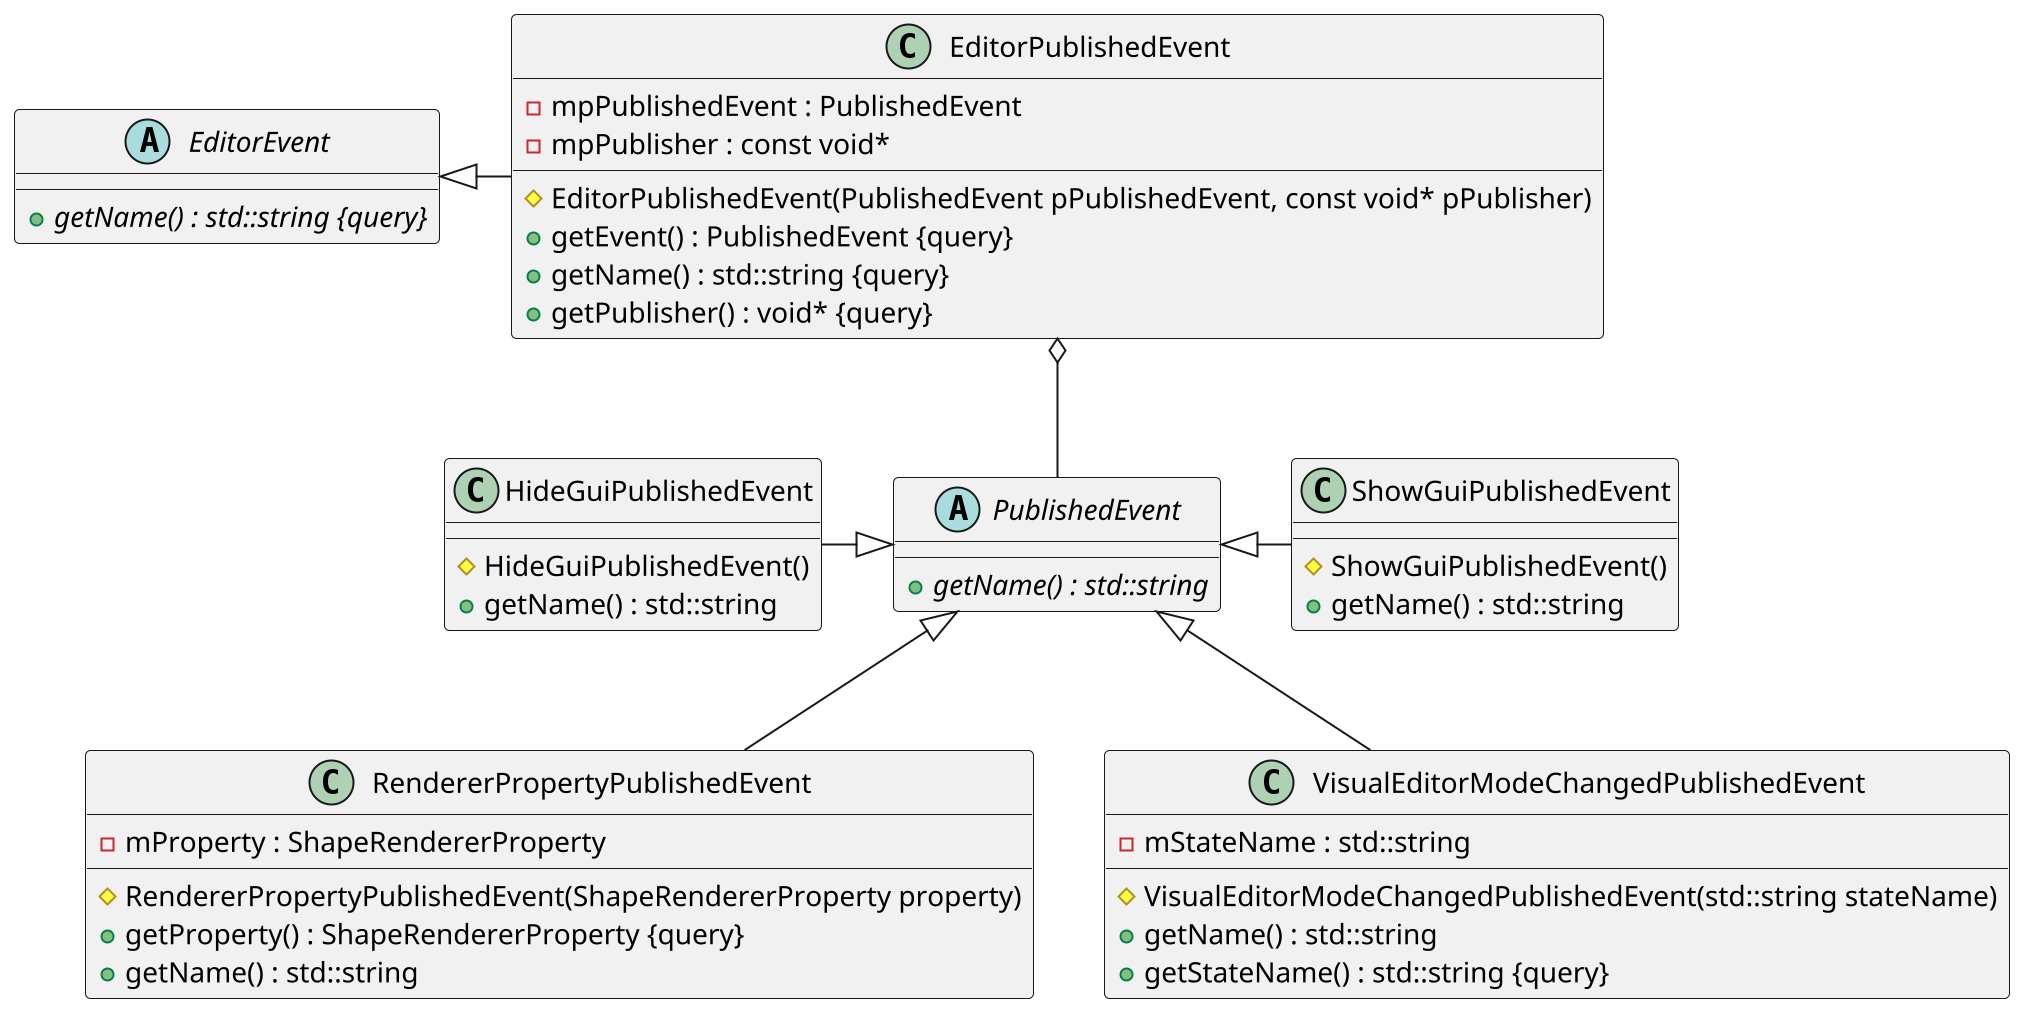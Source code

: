 @startuml

scale 2


abstract class EditorEvent {
    +{abstract} getName() : std::string {query}
}

class EditorPublishedEvent {
    #EditorPublishedEvent(PublishedEvent pPublishedEvent, const void* pPublisher)
    +getEvent() : PublishedEvent {query}
    -mpPublishedEvent : PublishedEvent
    -mpPublisher : const void*
    +getName() : std::string {query}
    +getPublisher() : void* {query}
}

class HideGuiPublishedEvent {
    #HideGuiPublishedEvent()
    +getName() : std::string
}

abstract class PublishedEvent {
    +{abstract} getName() : std::string
}

class RendererPropertyPublishedEvent {
    #RendererPropertyPublishedEvent(ShapeRendererProperty property)
    +getProperty() : ShapeRendererProperty {query}
    -mProperty : ShapeRendererProperty
    +getName() : std::string
}

class ShowGuiPublishedEvent {
    #ShowGuiPublishedEvent()
    +getName() : std::string
}

class VisualEditorModeChangedPublishedEvent {
    #VisualEditorModeChangedPublishedEvent(std::string stateName)
    +getName() : std::string
    +getStateName() : std::string {query}
    -mStateName : std::string
}


EditorEvent <|- EditorPublishedEvent
PublishedEvent <|-- RendererPropertyPublishedEvent
PublishedEvent <|- ShowGuiPublishedEvent
PublishedEvent <|-- VisualEditorModeChangedPublishedEvent
HideGuiPublishedEvent -|> PublishedEvent

EditorPublishedEvent o-- PublishedEvent


@enduml
